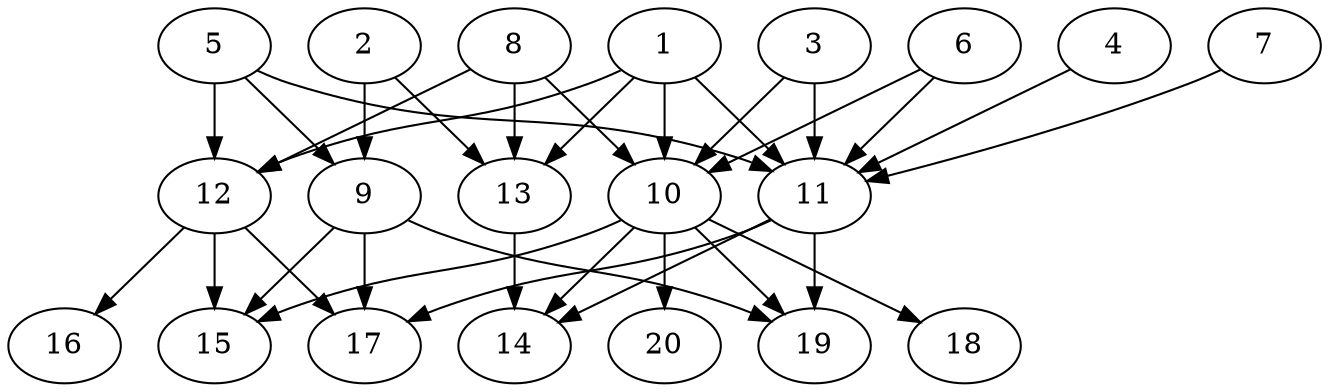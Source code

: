 // DAG automatically generated by daggen at Tue Jul 23 14:34:08 2019
// ./daggen --dot -n 20 --ccr 0.3 --fat 0.7 --regular 0.5 --density 0.8 --mindata 5242880 --maxdata 52428800 
digraph G {
  1 [size="81356800", alpha="0.03", expect_size="24407040"] 
  1 -> 10 [size ="24407040"]
  1 -> 11 [size ="24407040"]
  1 -> 12 [size ="24407040"]
  1 -> 13 [size ="24407040"]
  2 [size="157545813", alpha="0.15", expect_size="47263744"] 
  2 -> 9 [size ="47263744"]
  2 -> 13 [size ="47263744"]
  3 [size="52449280", alpha="0.03", expect_size="15734784"] 
  3 -> 10 [size ="15734784"]
  3 -> 11 [size ="15734784"]
  4 [size="119214080", alpha="0.11", expect_size="35764224"] 
  4 -> 11 [size ="35764224"]
  5 [size="29129387", alpha="0.05", expect_size="8738816"] 
  5 -> 9 [size ="8738816"]
  5 -> 11 [size ="8738816"]
  5 -> 12 [size ="8738816"]
  6 [size="116333227", alpha="0.13", expect_size="34899968"] 
  6 -> 10 [size ="34899968"]
  6 -> 11 [size ="34899968"]
  7 [size="67942400", alpha="0.05", expect_size="20382720"] 
  7 -> 11 [size ="20382720"]
  8 [size="94859947", alpha="0.13", expect_size="28457984"] 
  8 -> 10 [size ="28457984"]
  8 -> 12 [size ="28457984"]
  8 -> 13 [size ="28457984"]
  9 [size="100887893", alpha="0.01", expect_size="30266368"] 
  9 -> 15 [size ="30266368"]
  9 -> 17 [size ="30266368"]
  9 -> 19 [size ="30266368"]
  10 [size="98030933", alpha="0.04", expect_size="29409280"] 
  10 -> 14 [size ="29409280"]
  10 -> 15 [size ="29409280"]
  10 -> 18 [size ="29409280"]
  10 -> 19 [size ="29409280"]
  10 -> 20 [size ="29409280"]
  11 [size="32904533", alpha="0.10", expect_size="9871360"] 
  11 -> 14 [size ="9871360"]
  11 -> 17 [size ="9871360"]
  11 -> 19 [size ="9871360"]
  12 [size="57245013", alpha="0.01", expect_size="17173504"] 
  12 -> 15 [size ="17173504"]
  12 -> 16 [size ="17173504"]
  12 -> 17 [size ="17173504"]
  13 [size="174192640", alpha="0.09", expect_size="52257792"] 
  13 -> 14 [size ="52257792"]
  14 [size="37942613", alpha="0.12", expect_size="11382784"] 
  15 [size="123344213", alpha="0.14", expect_size="37003264"] 
  16 [size="163495253", alpha="0.03", expect_size="49048576"] 
  17 [size="110397440", alpha="0.02", expect_size="33119232"] 
  18 [size="147196587", alpha="0.15", expect_size="44158976"] 
  19 [size="92474027", alpha="0.12", expect_size="27742208"] 
  20 [size="101079040", alpha="0.00", expect_size="30323712"] 
}
